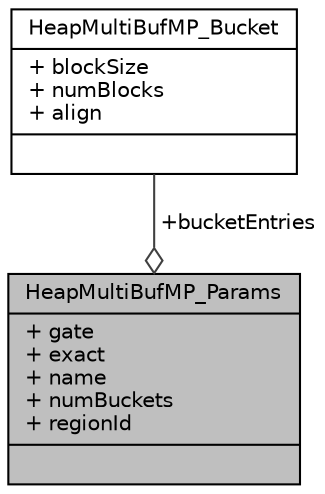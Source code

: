digraph "HeapMultiBufMP_Params"
{
  edge [fontname="Helvetica",fontsize="10",labelfontname="Helvetica",labelfontsize="10"];
  node [fontname="Helvetica",fontsize="10",shape=record];
  Node1 [label="{HeapMultiBufMP_Params\n|+ gate\l+ exact\l+ name\l+ numBuckets\l+ regionId\l|}",height=0.2,width=0.4,color="black", fillcolor="grey75", style="filled", fontcolor="black"];
  Node2 -> Node1 [color="grey25",fontsize="10",style="solid",label=" +bucketEntries" ,arrowhead="odiamond",fontname="Helvetica"];
  Node2 [label="{HeapMultiBufMP_Bucket\n|+ blockSize\l+ numBlocks\l+ align\l|}",height=0.2,width=0.4,color="black", fillcolor="white", style="filled",URL="$struct_heap_multi_buf_m_p___bucket.html",tooltip="Structure for bucket configuration. "];
}
